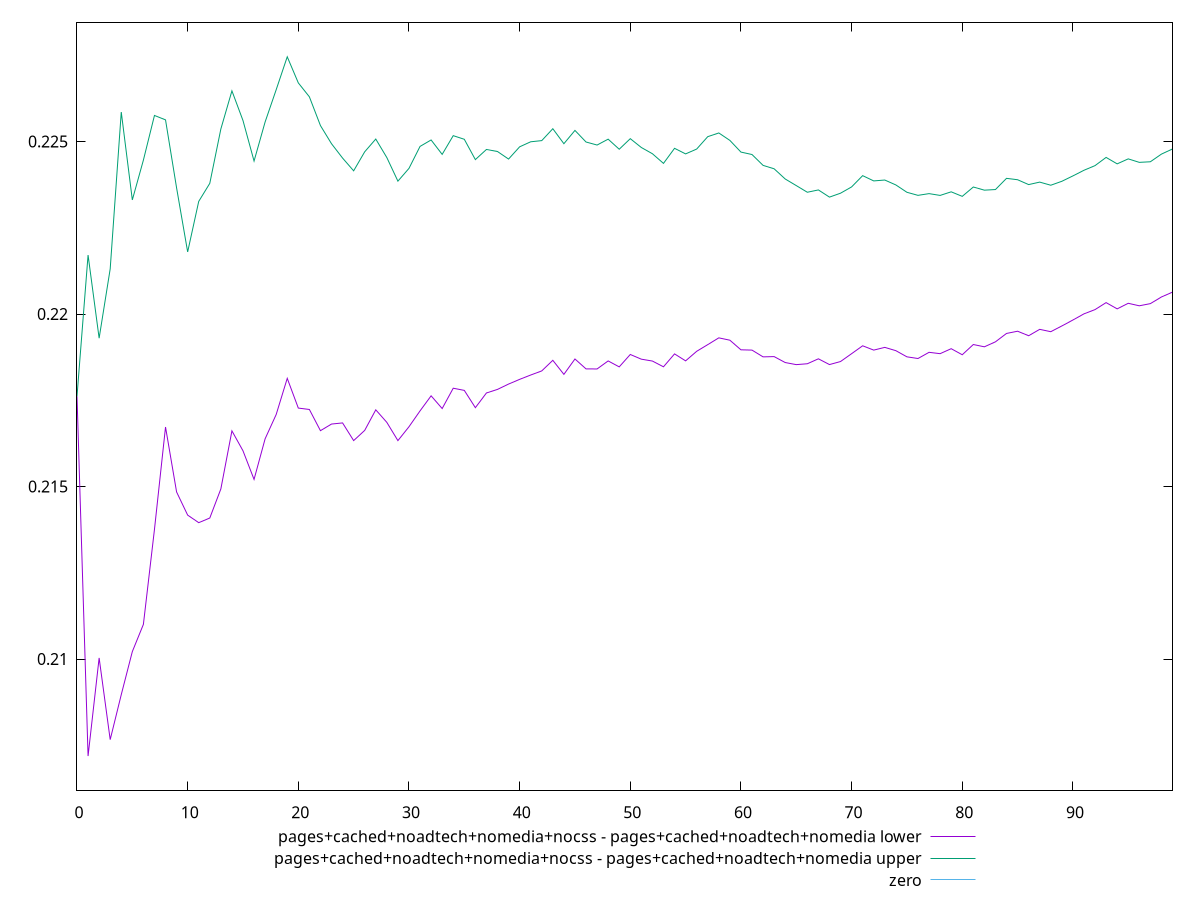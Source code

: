 reset

$pagesCachedNoadtechNomediaNocssPagesCachedNoadtechNomediaLower <<EOF
0 0.21761675091131272
1 0.20718889665741913
2 0.21003356407991347
3 0.20766474058166506
4 0.20896910437297034
5 0.21021673225083026
6 0.21100606066313352
7 0.21375728771930075
8 0.21672571968411924
9 0.2148433331681493
10 0.21417255990491146
11 0.21395399910432103
12 0.21408875894338392
13 0.21493183105335772
14 0.21661472756620598
15 0.21603702016400966
16 0.21520767069499025
17 0.21638468585582812
18 0.21708896263024227
19 0.2181368050851594
20 0.2172753801834399
21 0.21723477193838314
22 0.21662013055247023
23 0.21681223527626464
24 0.2168448976380324
25 0.21633272377703797
26 0.21662862308541747
27 0.21722464438208078
28 0.21686016832822919
29 0.2163321126297383
30 0.21673385751563995
31 0.21719338965026877
32 0.2176302159107764
33 0.21726182491886376
34 0.21785110120309878
35 0.21778800052315841
36 0.21728697501911123
37 0.2177130157465149
38 0.21781672137329086
39 0.21797139840991844
40 0.2181075436935279
41 0.21823330479039443
42 0.2183525359900659
43 0.21865991527227158
44 0.21825262075125465
45 0.21869834769445154
46 0.21841109923799226
47 0.21840918602641277
48 0.21864163641940576
49 0.21846968775680373
50 0.2188289287168478
51 0.21869269063985697
52 0.21863840882246477
53 0.21847187364793913
54 0.21884570881807458
55 0.21864397034819283
56 0.21892072601235285
57 0.21911425254771205
58 0.21931091073366407
59 0.2192427280118407
60 0.2189642940491874
61 0.21895579754547723
62 0.21875967220477344
63 0.21876739313020846
64 0.21859534248524506
65 0.21853481410703696
66 0.21856006544117562
67 0.21870325676059055
68 0.2185365073097657
69 0.21862415630251422
70 0.21885155667073544
71 0.21908070266440083
72 0.21895576422502622
73 0.21903477627156576
74 0.21893911152977363
75 0.21876075157530459
76 0.21871193047268664
77 0.218891458396089
78 0.21885225080600307
79 0.2189966642430895
80 0.21882099352304393
81 0.21911750100346686
82 0.2190511560144985
83 0.219195579056298
84 0.219438516270632
85 0.21950311525680716
86 0.2193724340121752
87 0.21955737745132423
88 0.2194892060778661
89 0.21965556895005622
90 0.2198280573815038
91 0.22000653013361543
92 0.22012990589435438
93 0.2203321035374002
94 0.22015099867009214
95 0.22031239505407085
96 0.2202400059573125
97 0.22030293763196643
98 0.22049574275682998
99 0.22063661916169966
EOF

$pagesCachedNoadtechNomediaNocssPagesCachedNoadtechNomediaUpper <<EOF
0 0.21761675091131272
1 0.2217109723606192
2 0.21930122870962598
3 0.22131025363360746
4 0.22585546731795636
5 0.22330886290360896
6 0.22446277327249833
7 0.22575712358268368
8 0.22562887610923044
9 0.22365695536507413
10 0.22180113905481014
11 0.22326575944017932
12 0.22378883462159688
13 0.22536554857766772
14 0.2264703873561123
15 0.22560992917235673
16 0.22443539666348966
17 0.22556859091416906
18 0.22650297529389526
19 0.22745751761585012
20 0.2267009713863602
21 0.22629719173079765
22 0.22546374621884221
23 0.22493778208914034
24 0.22452188686451932
25 0.22415234902944
26 0.22470381219856966
27 0.22507355497658132
28 0.22453610719821215
29 0.22385273373149825
30 0.2242231073810323
31 0.22485974968824932
32 0.22504678207573645
33 0.2246289250267653
34 0.22517147584285405
35 0.225066605083413
36 0.2244775155819599
37 0.2247713204083072
38 0.22471182108123314
39 0.22449340860552
40 0.22484781833055037
41 0.22499400191535884
42 0.2250278568307603
43 0.22537263432597754
44 0.22493838292017396
45 0.2253236400643803
46 0.22498772501722045
47 0.22489966598382652
48 0.22507003135918574
49 0.22477785066489078
50 0.2250843746587575
51 0.22482816974723874
52 0.22464755163347327
53 0.22436798337157177
54 0.22480449310721667
55 0.22464296759084368
56 0.22478344350609075
57 0.2251424069568682
58 0.22524984749761598
59 0.2250340751725755
60 0.22469558730037195
61 0.22462482604157374
62 0.22431042146689972
63 0.22421079550206033
64 0.22391585231269548
65 0.22372423501284894
66 0.22353140170777502
67 0.22359846322893373
68 0.22339020988133884
69 0.22350356417247094
70 0.2236856785044343
71 0.2240124280625131
72 0.2238598671776954
73 0.22388528200430013
74 0.22374309470857234
75 0.22353014964719012
76 0.2234413047140215
77 0.22349134356174719
78 0.22343950069014423
79 0.22354357252998514
80 0.22341224053131317
81 0.22368294708451417
82 0.22359182193851448
83 0.2236094868895407
84 0.22393428220690464
85 0.22389424027491983
86 0.2237533628015691
87 0.2238251828604307
88 0.22373463750207195
89 0.22384872806910827
90 0.224004962590587
91 0.2241683641488667
92 0.22430324909689264
93 0.2245411622381985
94 0.2243542868043239
95 0.22449868546560592
96 0.224397664690995
97 0.22441480840878278
98 0.2246365595693715
99 0.2247860688921189
EOF

set key outside below
set xrange [0:99]
set yrange [0.20618889665741913:0.22845751761585012]
set trange [0.20618889665741913:0.22845751761585012]
set terminal svg size 640, 520 enhanced background rgb 'white'
set output "report_00020_2021-02-19T21:17:38.612Z2/meta/scoreEstimate/diff/4_sub_3.svg"

plot $pagesCachedNoadtechNomediaNocssPagesCachedNoadtechNomediaLower title "pages+cached+noadtech+nomedia+nocss - pages+cached+noadtech+nomedia lower" with line, \
     $pagesCachedNoadtechNomediaNocssPagesCachedNoadtechNomediaUpper title "pages+cached+noadtech+nomedia+nocss - pages+cached+noadtech+nomedia upper" with line, \
     0 title "zero"

reset
